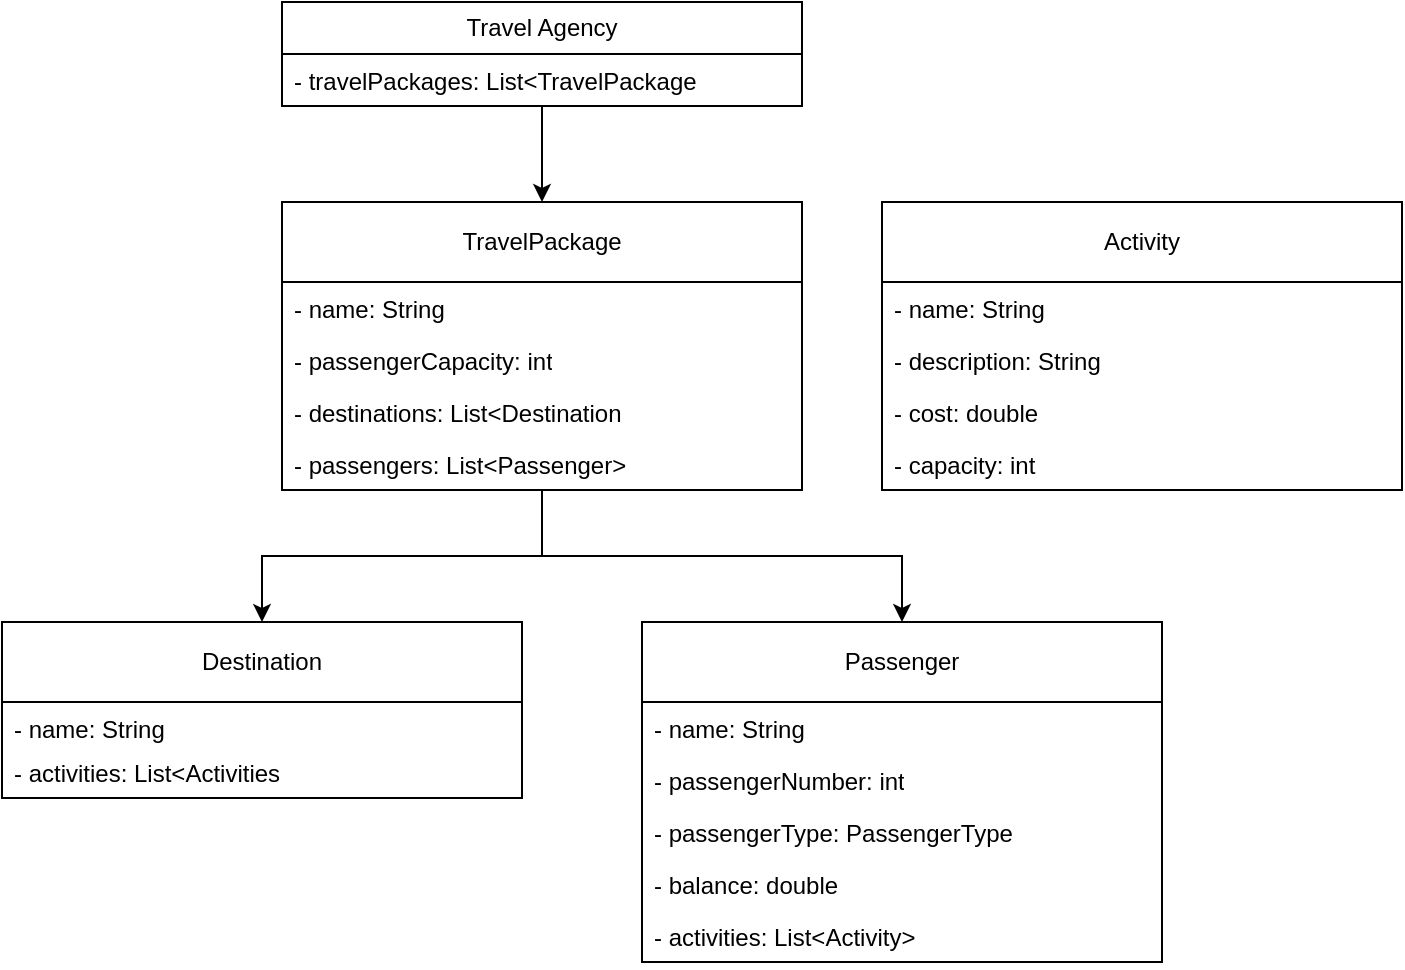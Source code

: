 <mxfile version="23.1.5" type="device">
  <diagram name="Page-1" id="WdFLE95htrtVD3KhUGps">
    <mxGraphModel dx="1050" dy="522" grid="1" gridSize="10" guides="1" tooltips="1" connect="1" arrows="1" fold="1" page="1" pageScale="1" pageWidth="850" pageHeight="1100" math="0" shadow="0">
      <root>
        <mxCell id="0" />
        <mxCell id="1" parent="0" />
        <mxCell id="-2N15mAWZZSVtRE988Cd-51" style="edgeStyle=orthogonalEdgeStyle;rounded=0;orthogonalLoop=1;jettySize=auto;html=1;entryX=0.5;entryY=0;entryDx=0;entryDy=0;" parent="1" source="-2N15mAWZZSVtRE988Cd-25" target="-2N15mAWZZSVtRE988Cd-29" edge="1">
          <mxGeometry relative="1" as="geometry" />
        </mxCell>
        <mxCell id="-2N15mAWZZSVtRE988Cd-25" value="Travel Agency" style="swimlane;fontStyle=0;childLayout=stackLayout;horizontal=1;startSize=26;fillColor=none;horizontalStack=0;resizeParent=1;resizeParentMax=0;resizeLast=0;collapsible=1;marginBottom=0;whiteSpace=wrap;html=1;" parent="1" vertex="1">
          <mxGeometry x="180" y="40" width="260" height="52" as="geometry" />
        </mxCell>
        <mxCell id="-2N15mAWZZSVtRE988Cd-26" value="- travelPackages: List&amp;lt;TravelPackage" style="text;strokeColor=none;fillColor=none;align=left;verticalAlign=top;spacingLeft=4;spacingRight=4;overflow=hidden;rotatable=0;points=[[0,0.5],[1,0.5]];portConstraint=eastwest;whiteSpace=wrap;html=1;" parent="-2N15mAWZZSVtRE988Cd-25" vertex="1">
          <mxGeometry y="26" width="260" height="26" as="geometry" />
        </mxCell>
        <mxCell id="-2N15mAWZZSVtRE988Cd-49" style="edgeStyle=orthogonalEdgeStyle;rounded=0;orthogonalLoop=1;jettySize=auto;html=1;" parent="1" source="-2N15mAWZZSVtRE988Cd-29" target="-2N15mAWZZSVtRE988Cd-38" edge="1">
          <mxGeometry relative="1" as="geometry" />
        </mxCell>
        <mxCell id="-2N15mAWZZSVtRE988Cd-50" style="edgeStyle=orthogonalEdgeStyle;rounded=0;orthogonalLoop=1;jettySize=auto;html=1;" parent="1" source="-2N15mAWZZSVtRE988Cd-29" target="-2N15mAWZZSVtRE988Cd-42" edge="1">
          <mxGeometry relative="1" as="geometry" />
        </mxCell>
        <mxCell id="-2N15mAWZZSVtRE988Cd-29" value="TravelPackage" style="swimlane;fontStyle=0;childLayout=stackLayout;horizontal=1;startSize=40;fillColor=none;horizontalStack=0;resizeParent=1;resizeParentMax=0;resizeLast=0;collapsible=1;marginBottom=0;whiteSpace=wrap;html=1;swimlaneLine=1;glass=0;shadow=0;rounded=0;flipH=0;" parent="1" vertex="1">
          <mxGeometry x="180" y="140" width="260" height="144" as="geometry" />
        </mxCell>
        <mxCell id="-2N15mAWZZSVtRE988Cd-30" value="- name: String" style="text;strokeColor=none;fillColor=none;align=left;verticalAlign=top;spacingLeft=4;spacingRight=4;overflow=hidden;rotatable=0;points=[[0,0.5],[1,0.5]];portConstraint=eastwest;whiteSpace=wrap;html=1;" parent="-2N15mAWZZSVtRE988Cd-29" vertex="1">
          <mxGeometry y="40" width="260" height="26" as="geometry" />
        </mxCell>
        <mxCell id="-2N15mAWZZSVtRE988Cd-31" value="- passengerCapacity: int" style="text;strokeColor=none;fillColor=none;align=left;verticalAlign=top;spacingLeft=4;spacingRight=4;overflow=hidden;rotatable=0;points=[[0,0.5],[1,0.5]];portConstraint=eastwest;whiteSpace=wrap;html=1;" parent="-2N15mAWZZSVtRE988Cd-29" vertex="1">
          <mxGeometry y="66" width="260" height="26" as="geometry" />
        </mxCell>
        <mxCell id="-2N15mAWZZSVtRE988Cd-32" value="- destinations: List&amp;lt;Destination" style="text;strokeColor=none;fillColor=none;align=left;verticalAlign=top;spacingLeft=4;spacingRight=4;overflow=hidden;rotatable=0;points=[[0,0.5],[1,0.5]];portConstraint=eastwest;whiteSpace=wrap;html=1;" parent="-2N15mAWZZSVtRE988Cd-29" vertex="1">
          <mxGeometry y="92" width="260" height="26" as="geometry" />
        </mxCell>
        <mxCell id="-2N15mAWZZSVtRE988Cd-37" value="- passengers: List&amp;lt;Passenger&amp;gt;" style="text;strokeColor=none;fillColor=none;align=left;verticalAlign=top;spacingLeft=4;spacingRight=4;overflow=hidden;rotatable=0;points=[[0,0.5],[1,0.5]];portConstraint=eastwest;whiteSpace=wrap;html=1;" parent="-2N15mAWZZSVtRE988Cd-29" vertex="1">
          <mxGeometry y="118" width="260" height="26" as="geometry" />
        </mxCell>
        <mxCell id="-2N15mAWZZSVtRE988Cd-38" value="Destination" style="swimlane;fontStyle=0;childLayout=stackLayout;horizontal=1;startSize=40;fillColor=none;horizontalStack=0;resizeParent=1;resizeParentMax=0;resizeLast=0;collapsible=1;marginBottom=0;whiteSpace=wrap;html=1;" parent="1" vertex="1">
          <mxGeometry x="40" y="350" width="260" height="88" as="geometry" />
        </mxCell>
        <mxCell id="-2N15mAWZZSVtRE988Cd-39" value="- name: String" style="text;strokeColor=none;fillColor=none;align=left;verticalAlign=top;spacingLeft=4;spacingRight=4;overflow=hidden;rotatable=0;points=[[0,0.5],[1,0.5]];portConstraint=eastwest;whiteSpace=wrap;html=1;" parent="-2N15mAWZZSVtRE988Cd-38" vertex="1">
          <mxGeometry y="40" width="260" height="22" as="geometry" />
        </mxCell>
        <mxCell id="-2N15mAWZZSVtRE988Cd-40" value="- activities: List&amp;lt;Activities" style="text;strokeColor=none;fillColor=none;align=left;verticalAlign=top;spacingLeft=4;spacingRight=4;overflow=hidden;rotatable=0;points=[[0,0.5],[1,0.5]];portConstraint=eastwest;whiteSpace=wrap;html=1;" parent="-2N15mAWZZSVtRE988Cd-38" vertex="1">
          <mxGeometry y="62" width="260" height="26" as="geometry" />
        </mxCell>
        <mxCell id="-2N15mAWZZSVtRE988Cd-42" value="Passenger" style="swimlane;fontStyle=0;childLayout=stackLayout;horizontal=1;startSize=40;fillColor=none;horizontalStack=0;resizeParent=1;resizeParentMax=0;resizeLast=0;collapsible=1;marginBottom=0;whiteSpace=wrap;html=1;" parent="1" vertex="1">
          <mxGeometry x="360" y="350" width="260" height="170" as="geometry" />
        </mxCell>
        <mxCell id="-2N15mAWZZSVtRE988Cd-43" value="- name: String" style="text;strokeColor=none;fillColor=none;align=left;verticalAlign=top;spacingLeft=4;spacingRight=4;overflow=hidden;rotatable=0;points=[[0,0.5],[1,0.5]];portConstraint=eastwest;whiteSpace=wrap;html=1;" parent="-2N15mAWZZSVtRE988Cd-42" vertex="1">
          <mxGeometry y="40" width="260" height="26" as="geometry" />
        </mxCell>
        <mxCell id="-2N15mAWZZSVtRE988Cd-44" value="- passengerNumber: int" style="text;strokeColor=none;fillColor=none;align=left;verticalAlign=top;spacingLeft=4;spacingRight=4;overflow=hidden;rotatable=0;points=[[0,0.5],[1,0.5]];portConstraint=eastwest;whiteSpace=wrap;html=1;" parent="-2N15mAWZZSVtRE988Cd-42" vertex="1">
          <mxGeometry y="66" width="260" height="26" as="geometry" />
        </mxCell>
        <mxCell id="-2N15mAWZZSVtRE988Cd-47" value="- passengerType: PassengerType" style="text;strokeColor=none;fillColor=none;align=left;verticalAlign=top;spacingLeft=4;spacingRight=4;overflow=hidden;rotatable=0;points=[[0,0.5],[1,0.5]];portConstraint=eastwest;whiteSpace=wrap;html=1;" parent="-2N15mAWZZSVtRE988Cd-42" vertex="1">
          <mxGeometry y="92" width="260" height="26" as="geometry" />
        </mxCell>
        <mxCell id="-2N15mAWZZSVtRE988Cd-45" value="- balance: double" style="text;strokeColor=none;fillColor=none;align=left;verticalAlign=top;spacingLeft=4;spacingRight=4;overflow=hidden;rotatable=0;points=[[0,0.5],[1,0.5]];portConstraint=eastwest;whiteSpace=wrap;html=1;" parent="-2N15mAWZZSVtRE988Cd-42" vertex="1">
          <mxGeometry y="118" width="260" height="26" as="geometry" />
        </mxCell>
        <mxCell id="-2N15mAWZZSVtRE988Cd-48" value="- activities: List&amp;lt;Activity&amp;gt;" style="text;strokeColor=none;fillColor=none;align=left;verticalAlign=top;spacingLeft=4;spacingRight=4;overflow=hidden;rotatable=0;points=[[0,0.5],[1,0.5]];portConstraint=eastwest;whiteSpace=wrap;html=1;" parent="-2N15mAWZZSVtRE988Cd-42" vertex="1">
          <mxGeometry y="144" width="260" height="26" as="geometry" />
        </mxCell>
        <mxCell id="-2N15mAWZZSVtRE988Cd-52" value="Activity" style="swimlane;fontStyle=0;childLayout=stackLayout;horizontal=1;startSize=40;fillColor=none;horizontalStack=0;resizeParent=1;resizeParentMax=0;resizeLast=0;collapsible=1;marginBottom=0;whiteSpace=wrap;html=1;" parent="1" vertex="1">
          <mxGeometry x="480" y="140" width="260" height="144" as="geometry" />
        </mxCell>
        <mxCell id="-2N15mAWZZSVtRE988Cd-53" value="- name: String" style="text;strokeColor=none;fillColor=none;align=left;verticalAlign=top;spacingLeft=4;spacingRight=4;overflow=hidden;rotatable=0;points=[[0,0.5],[1,0.5]];portConstraint=eastwest;whiteSpace=wrap;html=1;" parent="-2N15mAWZZSVtRE988Cd-52" vertex="1">
          <mxGeometry y="40" width="260" height="26" as="geometry" />
        </mxCell>
        <mxCell id="-2N15mAWZZSVtRE988Cd-54" value="- description: String" style="text;strokeColor=none;fillColor=none;align=left;verticalAlign=top;spacingLeft=4;spacingRight=4;overflow=hidden;rotatable=0;points=[[0,0.5],[1,0.5]];portConstraint=eastwest;whiteSpace=wrap;html=1;" parent="-2N15mAWZZSVtRE988Cd-52" vertex="1">
          <mxGeometry y="66" width="260" height="26" as="geometry" />
        </mxCell>
        <mxCell id="-2N15mAWZZSVtRE988Cd-55" value="- cost: double" style="text;strokeColor=none;fillColor=none;align=left;verticalAlign=top;spacingLeft=4;spacingRight=4;overflow=hidden;rotatable=0;points=[[0,0.5],[1,0.5]];portConstraint=eastwest;whiteSpace=wrap;html=1;" parent="-2N15mAWZZSVtRE988Cd-52" vertex="1">
          <mxGeometry y="92" width="260" height="26" as="geometry" />
        </mxCell>
        <mxCell id="-2N15mAWZZSVtRE988Cd-56" value="- capacity: int" style="text;strokeColor=none;fillColor=none;align=left;verticalAlign=top;spacingLeft=4;spacingRight=4;overflow=hidden;rotatable=0;points=[[0,0.5],[1,0.5]];portConstraint=eastwest;whiteSpace=wrap;html=1;" parent="-2N15mAWZZSVtRE988Cd-52" vertex="1">
          <mxGeometry y="118" width="260" height="26" as="geometry" />
        </mxCell>
      </root>
    </mxGraphModel>
  </diagram>
</mxfile>
